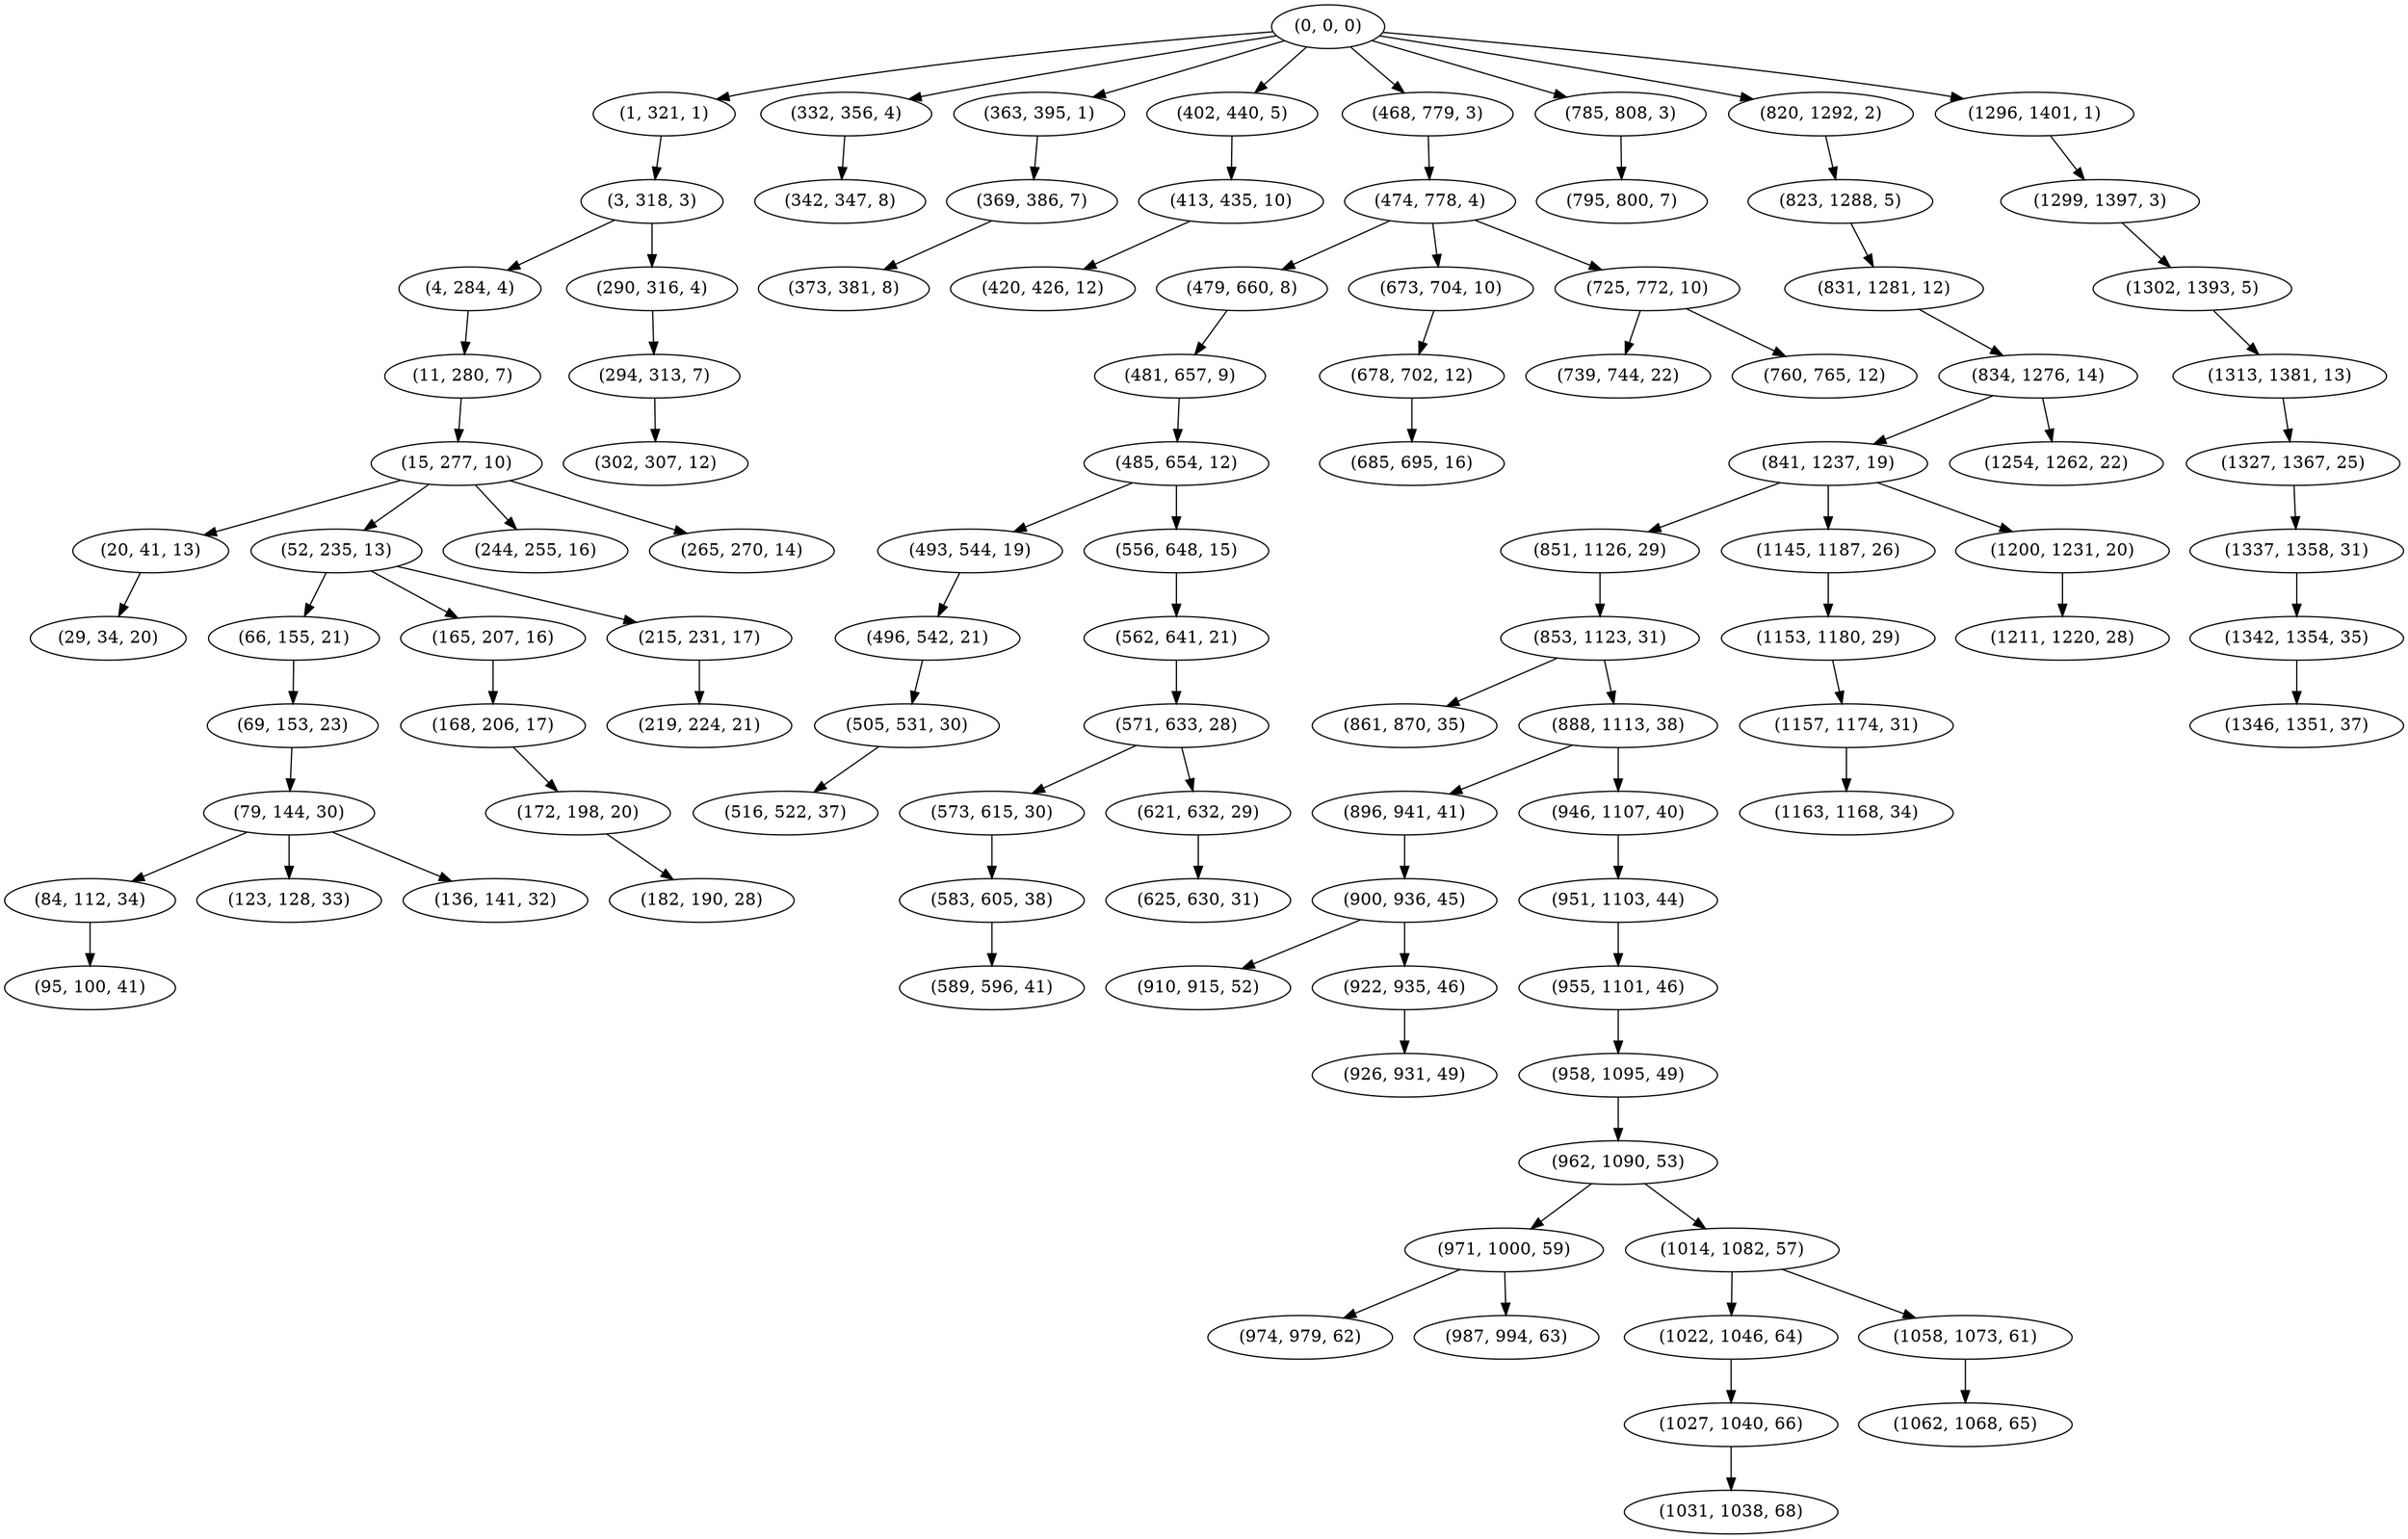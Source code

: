digraph tree {
    "(0, 0, 0)";
    "(1, 321, 1)";
    "(3, 318, 3)";
    "(4, 284, 4)";
    "(11, 280, 7)";
    "(15, 277, 10)";
    "(20, 41, 13)";
    "(29, 34, 20)";
    "(52, 235, 13)";
    "(66, 155, 21)";
    "(69, 153, 23)";
    "(79, 144, 30)";
    "(84, 112, 34)";
    "(95, 100, 41)";
    "(123, 128, 33)";
    "(136, 141, 32)";
    "(165, 207, 16)";
    "(168, 206, 17)";
    "(172, 198, 20)";
    "(182, 190, 28)";
    "(215, 231, 17)";
    "(219, 224, 21)";
    "(244, 255, 16)";
    "(265, 270, 14)";
    "(290, 316, 4)";
    "(294, 313, 7)";
    "(302, 307, 12)";
    "(332, 356, 4)";
    "(342, 347, 8)";
    "(363, 395, 1)";
    "(369, 386, 7)";
    "(373, 381, 8)";
    "(402, 440, 5)";
    "(413, 435, 10)";
    "(420, 426, 12)";
    "(468, 779, 3)";
    "(474, 778, 4)";
    "(479, 660, 8)";
    "(481, 657, 9)";
    "(485, 654, 12)";
    "(493, 544, 19)";
    "(496, 542, 21)";
    "(505, 531, 30)";
    "(516, 522, 37)";
    "(556, 648, 15)";
    "(562, 641, 21)";
    "(571, 633, 28)";
    "(573, 615, 30)";
    "(583, 605, 38)";
    "(589, 596, 41)";
    "(621, 632, 29)";
    "(625, 630, 31)";
    "(673, 704, 10)";
    "(678, 702, 12)";
    "(685, 695, 16)";
    "(725, 772, 10)";
    "(739, 744, 22)";
    "(760, 765, 12)";
    "(785, 808, 3)";
    "(795, 800, 7)";
    "(820, 1292, 2)";
    "(823, 1288, 5)";
    "(831, 1281, 12)";
    "(834, 1276, 14)";
    "(841, 1237, 19)";
    "(851, 1126, 29)";
    "(853, 1123, 31)";
    "(861, 870, 35)";
    "(888, 1113, 38)";
    "(896, 941, 41)";
    "(900, 936, 45)";
    "(910, 915, 52)";
    "(922, 935, 46)";
    "(926, 931, 49)";
    "(946, 1107, 40)";
    "(951, 1103, 44)";
    "(955, 1101, 46)";
    "(958, 1095, 49)";
    "(962, 1090, 53)";
    "(971, 1000, 59)";
    "(974, 979, 62)";
    "(987, 994, 63)";
    "(1014, 1082, 57)";
    "(1022, 1046, 64)";
    "(1027, 1040, 66)";
    "(1031, 1038, 68)";
    "(1058, 1073, 61)";
    "(1062, 1068, 65)";
    "(1145, 1187, 26)";
    "(1153, 1180, 29)";
    "(1157, 1174, 31)";
    "(1163, 1168, 34)";
    "(1200, 1231, 20)";
    "(1211, 1220, 28)";
    "(1254, 1262, 22)";
    "(1296, 1401, 1)";
    "(1299, 1397, 3)";
    "(1302, 1393, 5)";
    "(1313, 1381, 13)";
    "(1327, 1367, 25)";
    "(1337, 1358, 31)";
    "(1342, 1354, 35)";
    "(1346, 1351, 37)";
    "(0, 0, 0)" -> "(1, 321, 1)";
    "(0, 0, 0)" -> "(332, 356, 4)";
    "(0, 0, 0)" -> "(363, 395, 1)";
    "(0, 0, 0)" -> "(402, 440, 5)";
    "(0, 0, 0)" -> "(468, 779, 3)";
    "(0, 0, 0)" -> "(785, 808, 3)";
    "(0, 0, 0)" -> "(820, 1292, 2)";
    "(0, 0, 0)" -> "(1296, 1401, 1)";
    "(1, 321, 1)" -> "(3, 318, 3)";
    "(3, 318, 3)" -> "(4, 284, 4)";
    "(3, 318, 3)" -> "(290, 316, 4)";
    "(4, 284, 4)" -> "(11, 280, 7)";
    "(11, 280, 7)" -> "(15, 277, 10)";
    "(15, 277, 10)" -> "(20, 41, 13)";
    "(15, 277, 10)" -> "(52, 235, 13)";
    "(15, 277, 10)" -> "(244, 255, 16)";
    "(15, 277, 10)" -> "(265, 270, 14)";
    "(20, 41, 13)" -> "(29, 34, 20)";
    "(52, 235, 13)" -> "(66, 155, 21)";
    "(52, 235, 13)" -> "(165, 207, 16)";
    "(52, 235, 13)" -> "(215, 231, 17)";
    "(66, 155, 21)" -> "(69, 153, 23)";
    "(69, 153, 23)" -> "(79, 144, 30)";
    "(79, 144, 30)" -> "(84, 112, 34)";
    "(79, 144, 30)" -> "(123, 128, 33)";
    "(79, 144, 30)" -> "(136, 141, 32)";
    "(84, 112, 34)" -> "(95, 100, 41)";
    "(165, 207, 16)" -> "(168, 206, 17)";
    "(168, 206, 17)" -> "(172, 198, 20)";
    "(172, 198, 20)" -> "(182, 190, 28)";
    "(215, 231, 17)" -> "(219, 224, 21)";
    "(290, 316, 4)" -> "(294, 313, 7)";
    "(294, 313, 7)" -> "(302, 307, 12)";
    "(332, 356, 4)" -> "(342, 347, 8)";
    "(363, 395, 1)" -> "(369, 386, 7)";
    "(369, 386, 7)" -> "(373, 381, 8)";
    "(402, 440, 5)" -> "(413, 435, 10)";
    "(413, 435, 10)" -> "(420, 426, 12)";
    "(468, 779, 3)" -> "(474, 778, 4)";
    "(474, 778, 4)" -> "(479, 660, 8)";
    "(474, 778, 4)" -> "(673, 704, 10)";
    "(474, 778, 4)" -> "(725, 772, 10)";
    "(479, 660, 8)" -> "(481, 657, 9)";
    "(481, 657, 9)" -> "(485, 654, 12)";
    "(485, 654, 12)" -> "(493, 544, 19)";
    "(485, 654, 12)" -> "(556, 648, 15)";
    "(493, 544, 19)" -> "(496, 542, 21)";
    "(496, 542, 21)" -> "(505, 531, 30)";
    "(505, 531, 30)" -> "(516, 522, 37)";
    "(556, 648, 15)" -> "(562, 641, 21)";
    "(562, 641, 21)" -> "(571, 633, 28)";
    "(571, 633, 28)" -> "(573, 615, 30)";
    "(571, 633, 28)" -> "(621, 632, 29)";
    "(573, 615, 30)" -> "(583, 605, 38)";
    "(583, 605, 38)" -> "(589, 596, 41)";
    "(621, 632, 29)" -> "(625, 630, 31)";
    "(673, 704, 10)" -> "(678, 702, 12)";
    "(678, 702, 12)" -> "(685, 695, 16)";
    "(725, 772, 10)" -> "(739, 744, 22)";
    "(725, 772, 10)" -> "(760, 765, 12)";
    "(785, 808, 3)" -> "(795, 800, 7)";
    "(820, 1292, 2)" -> "(823, 1288, 5)";
    "(823, 1288, 5)" -> "(831, 1281, 12)";
    "(831, 1281, 12)" -> "(834, 1276, 14)";
    "(834, 1276, 14)" -> "(841, 1237, 19)";
    "(834, 1276, 14)" -> "(1254, 1262, 22)";
    "(841, 1237, 19)" -> "(851, 1126, 29)";
    "(841, 1237, 19)" -> "(1145, 1187, 26)";
    "(841, 1237, 19)" -> "(1200, 1231, 20)";
    "(851, 1126, 29)" -> "(853, 1123, 31)";
    "(853, 1123, 31)" -> "(861, 870, 35)";
    "(853, 1123, 31)" -> "(888, 1113, 38)";
    "(888, 1113, 38)" -> "(896, 941, 41)";
    "(888, 1113, 38)" -> "(946, 1107, 40)";
    "(896, 941, 41)" -> "(900, 936, 45)";
    "(900, 936, 45)" -> "(910, 915, 52)";
    "(900, 936, 45)" -> "(922, 935, 46)";
    "(922, 935, 46)" -> "(926, 931, 49)";
    "(946, 1107, 40)" -> "(951, 1103, 44)";
    "(951, 1103, 44)" -> "(955, 1101, 46)";
    "(955, 1101, 46)" -> "(958, 1095, 49)";
    "(958, 1095, 49)" -> "(962, 1090, 53)";
    "(962, 1090, 53)" -> "(971, 1000, 59)";
    "(962, 1090, 53)" -> "(1014, 1082, 57)";
    "(971, 1000, 59)" -> "(974, 979, 62)";
    "(971, 1000, 59)" -> "(987, 994, 63)";
    "(1014, 1082, 57)" -> "(1022, 1046, 64)";
    "(1014, 1082, 57)" -> "(1058, 1073, 61)";
    "(1022, 1046, 64)" -> "(1027, 1040, 66)";
    "(1027, 1040, 66)" -> "(1031, 1038, 68)";
    "(1058, 1073, 61)" -> "(1062, 1068, 65)";
    "(1145, 1187, 26)" -> "(1153, 1180, 29)";
    "(1153, 1180, 29)" -> "(1157, 1174, 31)";
    "(1157, 1174, 31)" -> "(1163, 1168, 34)";
    "(1200, 1231, 20)" -> "(1211, 1220, 28)";
    "(1296, 1401, 1)" -> "(1299, 1397, 3)";
    "(1299, 1397, 3)" -> "(1302, 1393, 5)";
    "(1302, 1393, 5)" -> "(1313, 1381, 13)";
    "(1313, 1381, 13)" -> "(1327, 1367, 25)";
    "(1327, 1367, 25)" -> "(1337, 1358, 31)";
    "(1337, 1358, 31)" -> "(1342, 1354, 35)";
    "(1342, 1354, 35)" -> "(1346, 1351, 37)";
}
